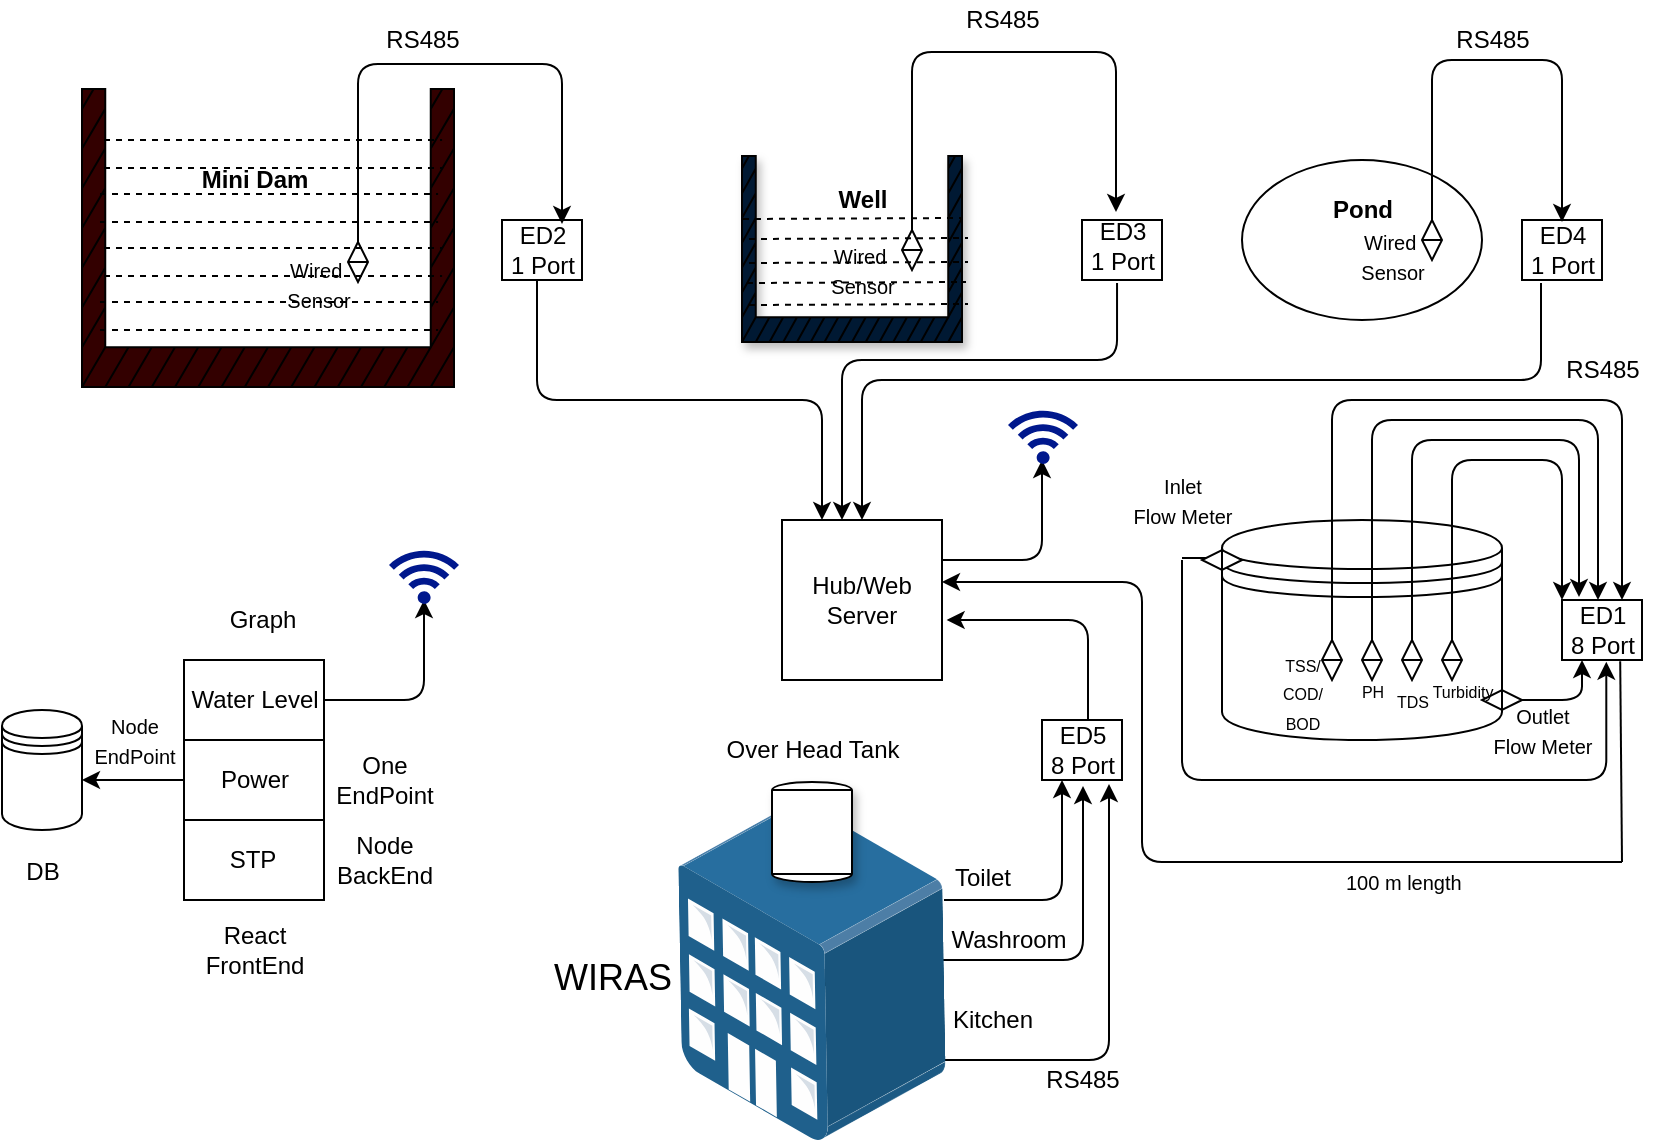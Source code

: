 <mxfile version="12.2.2" type="device" pages="1"><diagram id="kwumHu8r9ylj2fb_xfT_" name="Page-1"><mxGraphModel dx="1078" dy="480" grid="1" gridSize="10" guides="1" tooltips="1" connect="1" arrows="1" fold="1" page="1" pageScale="1" pageWidth="850" pageHeight="1100" background="none" math="0" shadow="0"><root><mxCell id="0"/><mxCell id="1" parent="0"/><mxCell id="15" value="" style="verticalLabelPosition=bottom;verticalAlign=top;html=1;shape=mxgraph.basic.rect;fillColor2=none;strokeWidth=1;size=20;indent=5;" parent="1" vertex="1"><mxGeometry x="260" y="160" width="40" height="30" as="geometry"/></mxCell><mxCell id="20" value="" style="verticalLabelPosition=bottom;verticalAlign=top;html=1;shape=mxgraph.basic.rect;fillColor2=none;strokeWidth=1;size=20;indent=5;" parent="1" vertex="1"><mxGeometry x="550" y="160" width="40" height="30" as="geometry"/></mxCell><mxCell id="21" value="" style="ellipse;whiteSpace=wrap;html=1;fillColor=#FFFFFF;" parent="1" vertex="1"><mxGeometry x="630" y="130" width="120" height="80" as="geometry"/></mxCell><mxCell id="22" value="" style="verticalLabelPosition=bottom;verticalAlign=top;html=1;shape=mxgraph.basic.rect;fillColor2=none;strokeWidth=1;size=15;indent=5;" parent="1" vertex="1"><mxGeometry x="770" y="160" width="40" height="30" as="geometry"/></mxCell><mxCell id="23" value="Hub/Web&lt;br&gt;Server" style="whiteSpace=wrap;html=1;aspect=fixed;" parent="1" vertex="1"><mxGeometry x="400" y="310" width="80" height="80" as="geometry"/></mxCell><mxCell id="24" value="" style="shape=datastore;whiteSpace=wrap;html=1;" parent="1" vertex="1"><mxGeometry x="620" y="310" width="140" height="110" as="geometry"/></mxCell><mxCell id="25" value="" style="verticalLabelPosition=bottom;verticalAlign=top;html=1;shape=mxgraph.basic.rect;fillColor2=none;strokeWidth=1;size=13;indent=5;" parent="1" vertex="1"><mxGeometry x="790" y="350" width="40" height="30" as="geometry"/></mxCell><mxCell id="32" value="" style="verticalLabelPosition=bottom;verticalAlign=top;html=1;shape=mxgraph.basic.rect;fillColor2=none;strokeWidth=1;size=20;indent=5;" parent="1" vertex="1"><mxGeometry x="530" y="410" width="40" height="30" as="geometry"/></mxCell><mxCell id="33" value="" style="verticalLabelPosition=bottom;verticalAlign=top;html=1;shape=mxgraph.basic.rect;fillColor2=none;strokeWidth=1;size=20;indent=5;" parent="1" vertex="1"><mxGeometry x="101" y="380" width="70" height="40" as="geometry"/></mxCell><mxCell id="44" style="edgeStyle=none;html=1;" parent="1" source="34" edge="1"><mxGeometry relative="1" as="geometry"><mxPoint x="50" y="440" as="targetPoint"/></mxGeometry></mxCell><mxCell id="34" value="" style="verticalLabelPosition=bottom;verticalAlign=top;html=1;shape=mxgraph.basic.rect;fillColor2=none;strokeWidth=1;size=20;indent=5;" parent="1" vertex="1"><mxGeometry x="101" y="420" width="70" height="40" as="geometry"/></mxCell><mxCell id="35" value="" style="verticalLabelPosition=bottom;verticalAlign=top;html=1;shape=mxgraph.basic.rect;fillColor2=none;strokeWidth=1;size=20;indent=5;" parent="1" vertex="1"><mxGeometry x="101" y="460" width="70" height="40" as="geometry"/></mxCell><mxCell id="39" value="DB" style="text;html=1;align=center;verticalAlign=middle;resizable=0;points=[];autosize=1;strokeColor=none;fillColor=none;" parent="1" vertex="1"><mxGeometry x="15" y="476" width="30" height="20" as="geometry"/></mxCell><mxCell id="45" value="&lt;font style=&quot;font-size: 10px&quot;&gt;Node&lt;br&gt;EndPoint&lt;/font&gt;" style="text;html=1;align=center;verticalAlign=middle;resizable=0;points=[];autosize=1;strokeColor=none;fillColor=none;" parent="1" vertex="1"><mxGeometry x="46" y="400" width="60" height="40" as="geometry"/></mxCell><mxCell id="46" value="Graph" style="text;html=1;align=center;verticalAlign=middle;resizable=0;points=[];autosize=1;strokeColor=none;fillColor=none;" parent="1" vertex="1"><mxGeometry x="115" y="350" width="50" height="20" as="geometry"/></mxCell><mxCell id="47" value="Water Level" style="text;html=1;align=center;verticalAlign=middle;resizable=0;points=[];autosize=1;strokeColor=none;fillColor=none;" parent="1" vertex="1"><mxGeometry x="96" y="390" width="80" height="20" as="geometry"/></mxCell><mxCell id="48" value="Power" style="text;html=1;align=center;verticalAlign=middle;resizable=0;points=[];autosize=1;strokeColor=none;fillColor=none;" parent="1" vertex="1"><mxGeometry x="111" y="430" width="50" height="20" as="geometry"/></mxCell><mxCell id="49" value="STP" style="text;html=1;align=center;verticalAlign=middle;resizable=0;points=[];autosize=1;strokeColor=none;fillColor=none;" parent="1" vertex="1"><mxGeometry x="115" y="470" width="40" height="20" as="geometry"/></mxCell><mxCell id="50" value="Node&lt;br&gt;BackEnd" style="text;html=1;align=center;verticalAlign=middle;resizable=0;points=[];autosize=1;strokeColor=none;fillColor=none;" parent="1" vertex="1"><mxGeometry x="171" y="465" width="60" height="30" as="geometry"/></mxCell><mxCell id="51" value="React &lt;br&gt;FrontEnd" style="text;html=1;align=center;verticalAlign=middle;resizable=0;points=[];autosize=1;strokeColor=none;fillColor=none;" parent="1" vertex="1"><mxGeometry x="106" y="510" width="60" height="30" as="geometry"/></mxCell><mxCell id="52" value="&lt;font style=&quot;font-size: 18px&quot;&gt;WIRAS&lt;/font&gt;" style="text;html=1;align=center;verticalAlign=middle;resizable=0;points=[];autosize=1;strokeColor=none;fillColor=none;" parent="1" vertex="1"><mxGeometry x="280" y="529" width="70" height="20" as="geometry"/></mxCell><mxCell id="53" value="Admin" style="text;html=1;align=center;verticalAlign=middle;resizable=0;points=[];autosize=1;strokeColor=none;fillColor=none;" parent="1" vertex="1"><mxGeometry x="410" y="489" width="50" height="20" as="geometry"/></mxCell><mxCell id="54" value="Classroom" style="text;html=1;align=center;verticalAlign=middle;resizable=0;points=[];autosize=1;strokeColor=none;fillColor=none;" parent="1" vertex="1"><mxGeometry x="405" y="529" width="70" height="20" as="geometry"/></mxCell><mxCell id="55" value="Hostel" style="text;html=1;align=center;verticalAlign=middle;resizable=0;points=[];autosize=1;strokeColor=none;fillColor=none;" parent="1" vertex="1"><mxGeometry x="415" y="569" width="50" height="20" as="geometry"/></mxCell><mxCell id="56" value="One &lt;br&gt;EndPoint" style="text;html=1;align=center;verticalAlign=middle;resizable=0;points=[];autosize=1;strokeColor=none;fillColor=none;" parent="1" vertex="1"><mxGeometry x="171" y="425" width="60" height="30" as="geometry"/></mxCell><mxCell id="58" value="" style="edgeStyle=segmentEdgeStyle;endArrow=classic;html=1;" parent="1" edge="1"><mxGeometry width="50" height="50" relative="1" as="geometry"><mxPoint x="171" y="400" as="sourcePoint"/><mxPoint x="221" y="350" as="targetPoint"/><Array as="points"><mxPoint x="221" y="400"/></Array></mxGeometry></mxCell><mxCell id="60" value="Over Head Tank" style="text;html=1;align=center;verticalAlign=middle;resizable=0;points=[];autosize=1;strokeColor=none;fillColor=none;" parent="1" vertex="1"><mxGeometry x="365" y="415" width="100" height="20" as="geometry"/></mxCell><mxCell id="61" value="ED5&lt;br&gt;8 Port" style="text;html=1;align=center;verticalAlign=middle;resizable=0;points=[];autosize=1;strokeColor=none;fillColor=none;" parent="1" vertex="1"><mxGeometry x="525" y="410" width="50" height="30" as="geometry"/></mxCell><mxCell id="62" value="ED2&lt;br&gt;1 Port" style="text;html=1;align=center;verticalAlign=middle;resizable=0;points=[];autosize=1;strokeColor=none;fillColor=none;" parent="1" vertex="1"><mxGeometry x="255" y="160" width="50" height="30" as="geometry"/></mxCell><mxCell id="63" value="ED3&lt;br&gt;1 Port" style="text;html=1;align=center;verticalAlign=middle;resizable=0;points=[];autosize=1;strokeColor=none;fillColor=none;" parent="1" vertex="1"><mxGeometry x="545" y="158" width="50" height="30" as="geometry"/></mxCell><mxCell id="64" value="ED4&lt;br&gt;1 Port" style="text;html=1;align=center;verticalAlign=middle;resizable=0;points=[];autosize=1;strokeColor=none;fillColor=none;" parent="1" vertex="1"><mxGeometry x="765" y="160" width="50" height="30" as="geometry"/></mxCell><mxCell id="65" value="ED1&lt;br&gt;8 Port" style="text;html=1;align=center;verticalAlign=middle;resizable=0;points=[];autosize=1;strokeColor=none;fillColor=none;" parent="1" vertex="1"><mxGeometry x="785" y="350" width="50" height="30" as="geometry"/></mxCell><mxCell id="66" value="Kitchen" style="text;html=1;align=center;verticalAlign=middle;resizable=0;points=[];autosize=1;strokeColor=none;fillColor=none;" parent="1" vertex="1"><mxGeometry x="475" y="550" width="60" height="20" as="geometry"/></mxCell><mxCell id="67" value="Washroom" style="text;html=1;align=center;verticalAlign=middle;resizable=0;points=[];autosize=1;strokeColor=none;fillColor=none;" parent="1" vertex="1"><mxGeometry x="478" y="510" width="70" height="20" as="geometry"/></mxCell><mxCell id="68" value="Toilet" style="text;html=1;align=center;verticalAlign=middle;resizable=0;points=[];autosize=1;strokeColor=none;fillColor=none;" parent="1" vertex="1"><mxGeometry x="480" y="479" width="40" height="20" as="geometry"/></mxCell><mxCell id="69" value="" style="edgeStyle=segmentEdgeStyle;endArrow=classic;html=1;" parent="1" edge="1"><mxGeometry width="50" height="50" relative="1" as="geometry"><mxPoint x="481" y="500" as="sourcePoint"/><mxPoint x="540" y="440" as="targetPoint"/><Array as="points"><mxPoint x="540" y="500"/></Array></mxGeometry></mxCell><mxCell id="72" value="" style="edgeStyle=segmentEdgeStyle;endArrow=classic;html=1;entryX=0.51;entryY=1.1;entryDx=0;entryDy=0;entryPerimeter=0;" parent="1" target="61" edge="1"><mxGeometry width="50" height="50" relative="1" as="geometry"><mxPoint x="470" y="530" as="sourcePoint"/><mxPoint x="550" y="475" as="targetPoint"/><Array as="points"><mxPoint x="470" y="526"/><mxPoint x="470" y="530"/><mxPoint x="551" y="530"/></Array></mxGeometry></mxCell><mxCell id="73" value="" style="edgeStyle=segmentEdgeStyle;endArrow=classic;html=1;entryX=0.77;entryY=1.067;entryDx=0;entryDy=0;entryPerimeter=0;exitX=1.013;exitY=0.513;exitDx=0;exitDy=0;exitPerimeter=0;" parent="1" target="61" edge="1"><mxGeometry width="50" height="50" relative="1" as="geometry"><mxPoint x="481" y="580" as="sourcePoint"/><mxPoint x="565" y="520" as="targetPoint"/></mxGeometry></mxCell><mxCell id="75" value="" style="shape=sortShape;perimeter=rhombusPerimeter;whiteSpace=wrap;html=1;" parent="1" vertex="1"><mxGeometry x="460" y="165" width="10" height="20" as="geometry"/></mxCell><mxCell id="76" value="" style="shape=sortShape;perimeter=rhombusPerimeter;whiteSpace=wrap;html=1;" parent="1" vertex="1"><mxGeometry x="720" y="160" width="10" height="20" as="geometry"/></mxCell><mxCell id="77" value="" style="shape=sortShape;perimeter=rhombusPerimeter;whiteSpace=wrap;html=1;" parent="1" vertex="1"><mxGeometry x="183" y="171" width="10" height="20" as="geometry"/></mxCell><mxCell id="78" value="" style="shape=sortShape;perimeter=rhombusPerimeter;whiteSpace=wrap;html=1;" parent="1" vertex="1"><mxGeometry x="710" y="370" width="10" height="20" as="geometry"/></mxCell><mxCell id="79" value="" style="shape=sortShape;perimeter=rhombusPerimeter;whiteSpace=wrap;html=1;" parent="1" vertex="1"><mxGeometry x="690" y="370" width="10" height="20" as="geometry"/></mxCell><mxCell id="80" value="" style="shape=sortShape;perimeter=rhombusPerimeter;whiteSpace=wrap;html=1;" parent="1" vertex="1"><mxGeometry x="670" y="370" width="10" height="20" as="geometry"/></mxCell><mxCell id="81" value="" style="shape=sortShape;perimeter=rhombusPerimeter;whiteSpace=wrap;html=1;" parent="1" vertex="1"><mxGeometry x="730" y="370" width="10" height="20" as="geometry"/></mxCell><mxCell id="82" value="" style="edgeStyle=elbowEdgeStyle;elbow=vertical;endArrow=classic;html=1;exitX=0.5;exitY=0;exitDx=0;exitDy=0;entryX=0.5;entryY=0;entryDx=0;entryDy=0;entryPerimeter=0;" parent="1" source="77" edge="1"><mxGeometry width="50" height="50" relative="1" as="geometry"><mxPoint x="260" y="222" as="sourcePoint"/><mxPoint x="290" y="162" as="targetPoint"/><Array as="points"><mxPoint x="240" y="82"/></Array></mxGeometry></mxCell><mxCell id="83" value="" style="edgeStyle=elbowEdgeStyle;elbow=vertical;endArrow=classic;html=1;exitX=0.45;exitY=0.983;exitDx=0;exitDy=0;exitPerimeter=0;entryX=0.25;entryY=0;entryDx=0;entryDy=0;" parent="1" source="62" target="23" edge="1"><mxGeometry width="50" height="50" relative="1" as="geometry"><mxPoint x="250" y="220" as="sourcePoint"/><mxPoint x="300" y="170" as="targetPoint"/><Array as="points"><mxPoint x="290" y="250"/><mxPoint x="320" y="260"/><mxPoint x="290" y="270"/></Array></mxGeometry></mxCell><mxCell id="86" value="" style="edgeStyle=elbowEdgeStyle;elbow=vertical;endArrow=classic;html=1;exitX=0.5;exitY=0;exitDx=0;exitDy=0;entryX=0.5;entryY=0;entryDx=0;entryDy=0;entryPerimeter=0;" parent="1" edge="1"><mxGeometry width="50" height="50" relative="1" as="geometry"><mxPoint x="465" y="165" as="sourcePoint"/><mxPoint x="567" y="156" as="targetPoint"/><Array as="points"><mxPoint x="577" y="76"/></Array></mxGeometry></mxCell><mxCell id="91" value="" style="edgeStyle=elbowEdgeStyle;elbow=vertical;endArrow=classic;html=1;entryX=0.5;entryY=0.033;entryDx=0;entryDy=0;entryPerimeter=0;" parent="1" target="64" edge="1"><mxGeometry width="50" height="50" relative="1" as="geometry"><mxPoint x="725" y="161" as="sourcePoint"/><mxPoint x="775" y="111" as="targetPoint"/><Array as="points"><mxPoint x="750" y="80"/></Array></mxGeometry></mxCell><mxCell id="92" value="" style="edgeStyle=elbowEdgeStyle;elbow=vertical;endArrow=classic;html=1;entryX=0.7;entryY=0;entryDx=0;entryDy=0;entryPerimeter=0;exitX=0.5;exitY=0;exitDx=0;exitDy=0;" parent="1" source="80" target="65" edge="1"><mxGeometry width="50" height="50" relative="1" as="geometry"><mxPoint x="735" y="370" as="sourcePoint"/><mxPoint x="785" y="320" as="targetPoint"/><Array as="points"><mxPoint x="740" y="250"/><mxPoint x="710" y="260"/><mxPoint x="795" y="240"/></Array></mxGeometry></mxCell><mxCell id="93" value="" style="edgeStyle=elbowEdgeStyle;elbow=vertical;endArrow=classic;html=1;exitX=0.5;exitY=0;exitDx=0;exitDy=0;entryX=0.46;entryY=0;entryDx=0;entryDy=0;entryPerimeter=0;" parent="1" source="79" target="65" edge="1"><mxGeometry width="50" height="50" relative="1" as="geometry"><mxPoint x="700" y="420" as="sourcePoint"/><mxPoint x="750" y="370" as="targetPoint"/><Array as="points"><mxPoint x="750" y="260"/><mxPoint x="710" y="260"/></Array></mxGeometry></mxCell><mxCell id="94" value="" style="edgeStyle=elbowEdgeStyle;elbow=vertical;endArrow=classic;html=1;entryX=0.27;entryY=-0.05;entryDx=0;entryDy=0;entryPerimeter=0;exitX=0.5;exitY=0;exitDx=0;exitDy=0;" parent="1" source="78" target="65" edge="1"><mxGeometry width="50" height="50" relative="1" as="geometry"><mxPoint x="705" y="380" as="sourcePoint"/><mxPoint x="818" y="360" as="targetPoint"/><Array as="points"><mxPoint x="760" y="270"/><mxPoint x="720" y="270"/></Array></mxGeometry></mxCell><mxCell id="95" value="" style="edgeStyle=elbowEdgeStyle;elbow=vertical;endArrow=classic;html=1;exitX=0.5;exitY=0;exitDx=0;exitDy=0;entryX=0.1;entryY=0;entryDx=0;entryDy=0;entryPerimeter=0;" parent="1" source="81" target="65" edge="1"><mxGeometry width="50" height="50" relative="1" as="geometry"><mxPoint x="715" y="390" as="sourcePoint"/><mxPoint x="828" y="370" as="targetPoint"/><Array as="points"><mxPoint x="760" y="280"/><mxPoint x="770" y="280"/><mxPoint x="730" y="280"/></Array></mxGeometry></mxCell><mxCell id="96" value="" style="edgeStyle=elbowEdgeStyle;elbow=vertical;endArrow=classic;html=1;exitX=0.438;exitY=1.05;exitDx=0;exitDy=0;exitPerimeter=0;entryX=0.375;entryY=0;entryDx=0;entryDy=0;entryPerimeter=0;" parent="1" source="20" target="23" edge="1"><mxGeometry width="50" height="50" relative="1" as="geometry"><mxPoint x="380" y="320" as="sourcePoint"/><mxPoint x="430" y="270" as="targetPoint"/><Array as="points"><mxPoint x="500" y="230"/></Array></mxGeometry></mxCell><mxCell id="97" value="" style="edgeStyle=elbowEdgeStyle;elbow=vertical;endArrow=classic;html=1;exitX=0.29;exitY=1.05;exitDx=0;exitDy=0;exitPerimeter=0;entryX=0.5;entryY=0;entryDx=0;entryDy=0;" parent="1" source="64" target="23" edge="1"><mxGeometry width="50" height="50" relative="1" as="geometry"><mxPoint x="605" y="290" as="sourcePoint"/><mxPoint x="455" y="270" as="targetPoint"/><Array as="points"><mxPoint x="530" y="240"/></Array></mxGeometry></mxCell><mxCell id="98" value="" style="edgeStyle=elbowEdgeStyle;elbow=vertical;endArrow=classic;html=1;exitX=0.56;exitY=0.017;exitDx=0;exitDy=0;exitPerimeter=0;entryX=1.029;entryY=0.621;entryDx=0;entryDy=0;entryPerimeter=0;" parent="1" source="61" target="23" edge="1"><mxGeometry width="50" height="50" relative="1" as="geometry"><mxPoint x="600" y="420" as="sourcePoint"/><mxPoint x="500" y="360" as="targetPoint"/><Array as="points"><mxPoint x="530" y="360"/><mxPoint x="510" y="330"/><mxPoint x="510" y="280"/><mxPoint x="510" y="260"/></Array></mxGeometry></mxCell><mxCell id="102" value="" style="edgeStyle=elbowEdgeStyle;elbow=horizontal;endArrow=classic;html=1;" parent="1" edge="1"><mxGeometry width="50" height="50" relative="1" as="geometry"><mxPoint x="710" y="481" as="sourcePoint"/><mxPoint x="480" y="341" as="targetPoint"/><Array as="points"><mxPoint x="580" y="416"/><mxPoint x="600" y="431"/><mxPoint x="600" y="431"/><mxPoint x="600" y="391"/><mxPoint x="610" y="386"/></Array></mxGeometry></mxCell><mxCell id="106" value="" style="shape=sortShape;perimeter=rhombusPerimeter;whiteSpace=wrap;html=1;rotation=90;" parent="1" vertex="1"><mxGeometry x="755" y="390" width="10" height="20" as="geometry"/></mxCell><mxCell id="107" value="" style="shape=sortShape;perimeter=rhombusPerimeter;whiteSpace=wrap;html=1;rotation=90;" parent="1" vertex="1"><mxGeometry x="615" y="320" width="10" height="20" as="geometry"/></mxCell><mxCell id="118" value="" style="edgeStyle=elbowEdgeStyle;elbow=vertical;endArrow=classic;html=1;entryX=0.543;entryY=1.028;entryDx=0;entryDy=0;entryPerimeter=0;" parent="1" target="65" edge="1"><mxGeometry width="50" height="50" relative="1" as="geometry"><mxPoint x="600" y="330" as="sourcePoint"/><mxPoint x="690" y="440" as="targetPoint"/><Array as="points"><mxPoint x="710" y="440"/><mxPoint x="605" y="430"/></Array></mxGeometry></mxCell><mxCell id="121" value="" style="edgeStyle=segmentEdgeStyle;endArrow=classic;html=1;exitX=0.5;exitY=0;exitDx=0;exitDy=0;" parent="1" source="106" edge="1"><mxGeometry width="50" height="50" relative="1" as="geometry"><mxPoint x="780" y="400" as="sourcePoint"/><mxPoint x="800" y="380" as="targetPoint"/><Array as="points"><mxPoint x="800" y="400"/></Array></mxGeometry></mxCell><mxCell id="122" value="&lt;font style=&quot;font-size: 10px&quot;&gt;Wired&amp;nbsp;&lt;br&gt;Sensor&lt;/font&gt;" style="text;html=1;align=center;verticalAlign=middle;resizable=0;points=[];autosize=1;strokeColor=none;fillColor=none;" parent="1" vertex="1"><mxGeometry x="143" y="172" width="50" height="40" as="geometry"/></mxCell><mxCell id="123" value="&lt;b&gt;Mini Dam&lt;/b&gt;" style="text;html=1;align=center;verticalAlign=middle;resizable=0;points=[];autosize=1;strokeColor=none;fillColor=none;" parent="1" vertex="1"><mxGeometry x="101" y="130" width="70" height="20" as="geometry"/></mxCell><mxCell id="125" value="&lt;b&gt;Well&lt;/b&gt;" style="text;html=1;align=center;verticalAlign=middle;resizable=0;points=[];autosize=1;strokeColor=none;fillColor=none;" parent="1" vertex="1"><mxGeometry x="420" y="140" width="40" height="20" as="geometry"/></mxCell><mxCell id="126" value="&lt;b&gt;Pond&lt;/b&gt;" style="text;html=1;align=center;verticalAlign=middle;resizable=0;points=[];autosize=1;strokeColor=none;fillColor=none;" parent="1" vertex="1"><mxGeometry x="665" y="145" width="50" height="20" as="geometry"/></mxCell><mxCell id="128" value="RS485" style="text;html=1;align=center;verticalAlign=middle;resizable=0;points=[];autosize=1;strokeColor=none;fillColor=none;" parent="1" vertex="1"><mxGeometry x="195" y="60" width="50" height="20" as="geometry"/></mxCell><mxCell id="129" value="RS485" style="text;html=1;align=center;verticalAlign=middle;resizable=0;points=[];autosize=1;strokeColor=none;fillColor=none;" parent="1" vertex="1"><mxGeometry x="485" y="50" width="50" height="20" as="geometry"/></mxCell><mxCell id="130" value="RS485" style="text;html=1;align=center;verticalAlign=middle;resizable=0;points=[];autosize=1;strokeColor=none;fillColor=none;" parent="1" vertex="1"><mxGeometry x="730" y="60" width="50" height="20" as="geometry"/></mxCell><mxCell id="131" value="RS485" style="text;html=1;align=center;verticalAlign=middle;resizable=0;points=[];autosize=1;strokeColor=none;fillColor=none;" parent="1" vertex="1"><mxGeometry x="785" y="225" width="50" height="20" as="geometry"/></mxCell><mxCell id="132" value="RS485" style="text;html=1;align=center;verticalAlign=middle;resizable=0;points=[];autosize=1;strokeColor=none;fillColor=none;" parent="1" vertex="1"><mxGeometry x="525" y="580" width="50" height="20" as="geometry"/></mxCell><mxCell id="134" value="" style="edgeStyle=segmentEdgeStyle;endArrow=classic;html=1;" parent="1" edge="1"><mxGeometry width="50" height="50" relative="1" as="geometry"><mxPoint x="480" y="330" as="sourcePoint"/><mxPoint x="530" y="280" as="targetPoint"/></mxGeometry></mxCell><mxCell id="136" value="&lt;font style=&quot;font-size: 10px&quot;&gt;Inlet&lt;br&gt;Flow Meter&lt;/font&gt;" style="text;html=1;align=center;verticalAlign=middle;resizable=0;points=[];autosize=1;strokeColor=none;fillColor=none;" parent="1" vertex="1"><mxGeometry x="570" y="280" width="60" height="40" as="geometry"/></mxCell><mxCell id="145" value="&lt;font style=&quot;font-size: 10px&quot;&gt;Outlet&lt;br&gt;Flow Meter&lt;/font&gt;" style="text;html=1;align=center;verticalAlign=middle;resizable=0;points=[];autosize=1;strokeColor=none;fillColor=none;" parent="1" vertex="1"><mxGeometry x="750" y="395" width="60" height="40" as="geometry"/></mxCell><mxCell id="146" value="&lt;font style=&quot;font-size: 8px&quot;&gt;PH&lt;/font&gt;" style="text;html=1;align=center;verticalAlign=middle;resizable=0;points=[];autosize=1;strokeColor=none;fillColor=none;" parent="1" vertex="1"><mxGeometry x="680" y="385" width="30" height="20" as="geometry"/></mxCell><mxCell id="147" value="&lt;font style=&quot;font-size: 8px&quot;&gt;Turbidity&lt;/font&gt;" style="text;html=1;align=center;verticalAlign=middle;resizable=0;points=[];autosize=1;strokeColor=none;fillColor=none;" parent="1" vertex="1"><mxGeometry x="715" y="385" width="50" height="20" as="geometry"/></mxCell><mxCell id="148" value="&lt;font style=&quot;font-size: 8px&quot;&gt;TSS/&lt;br&gt;COD/&lt;br&gt;BOD&lt;/font&gt;" style="text;html=1;align=center;verticalAlign=middle;resizable=0;points=[];autosize=1;strokeColor=none;fillColor=none;" parent="1" vertex="1"><mxGeometry x="640" y="371" width="40" height="50" as="geometry"/></mxCell><mxCell id="149" value="&lt;font style=&quot;font-size: 8px&quot;&gt;TDS&lt;/font&gt;" style="text;html=1;align=center;verticalAlign=middle;resizable=0;points=[];autosize=1;strokeColor=none;fillColor=none;" parent="1" vertex="1"><mxGeometry x="700" y="390" width="30" height="20" as="geometry"/></mxCell><mxCell id="150" value="&lt;font style=&quot;font-size: 10px&quot;&gt;Wired&amp;nbsp;&lt;br&gt;Sensor&lt;/font&gt;" style="text;html=1;align=center;verticalAlign=middle;resizable=0;points=[];autosize=1;strokeColor=none;fillColor=none;" parent="1" vertex="1"><mxGeometry x="415" y="165" width="50" height="40" as="geometry"/></mxCell><mxCell id="151" value="&lt;font style=&quot;font-size: 10px&quot;&gt;Wired&amp;nbsp;&lt;br&gt;Sensor&lt;/font&gt;" style="text;html=1;align=center;verticalAlign=middle;resizable=0;points=[];autosize=1;strokeColor=none;fillColor=none;" parent="1" vertex="1"><mxGeometry x="680" y="158" width="50" height="40" as="geometry"/></mxCell><mxCell id="SXwqGnE4gHne9lj4v5kZ-160" value="" style="endArrow=none;html=1;" parent="1" edge="1"><mxGeometry width="50" height="50" relative="1" as="geometry"><mxPoint x="600" y="329" as="sourcePoint"/><mxPoint x="612" y="329" as="targetPoint"/></mxGeometry></mxCell><mxCell id="SXwqGnE4gHne9lj4v5kZ-161" value="" style="endArrow=none;html=1;" parent="1" edge="1"><mxGeometry width="50" height="50" relative="1" as="geometry"><mxPoint x="710" y="481" as="sourcePoint"/><mxPoint x="820" y="481" as="targetPoint"/></mxGeometry></mxCell><mxCell id="SXwqGnE4gHne9lj4v5kZ-162" value="" style="endArrow=none;html=1;entryX=0.682;entryY=1.021;entryDx=0;entryDy=0;entryPerimeter=0;" parent="1" target="65" edge="1"><mxGeometry width="50" height="50" relative="1" as="geometry"><mxPoint x="820" y="481" as="sourcePoint"/><mxPoint x="819" y="382" as="targetPoint"/></mxGeometry></mxCell><mxCell id="SXwqGnE4gHne9lj4v5kZ-163" value="&lt;font style=&quot;font-size: 10px&quot;&gt;100 m length&lt;/font&gt;" style="text;html=1;resizable=0;points=[];autosize=1;align=left;verticalAlign=top;spacingTop=-4;" parent="1" vertex="1"><mxGeometry x="680" y="481" width="70" height="20" as="geometry"/></mxCell><mxCell id="SXwqGnE4gHne9lj4v5kZ-164" value="" style="aspect=fixed;pointerEvents=1;shadow=0;dashed=0;html=1;strokeColor=none;labelPosition=center;verticalLabelPosition=bottom;verticalAlign=top;align=center;fillColor=#00188D;shape=mxgraph.mscae.enterprise.wireless_connection;rotation=-90;" parent="1" vertex="1"><mxGeometry x="206.5" y="320" width="29" height="35" as="geometry"/></mxCell><mxCell id="SXwqGnE4gHne9lj4v5kZ-165" value="" style="aspect=fixed;pointerEvents=1;shadow=0;dashed=0;html=1;strokeColor=none;labelPosition=center;verticalLabelPosition=bottom;verticalAlign=top;align=center;fillColor=#00188D;shape=mxgraph.mscae.enterprise.wireless_connection;rotation=-90;" parent="1" vertex="1"><mxGeometry x="516" y="250" width="29" height="35" as="geometry"/></mxCell><mxCell id="SXwqGnE4gHne9lj4v5kZ-166" value="" style="shape=datastore;whiteSpace=wrap;html=1;" parent="1" vertex="1"><mxGeometry x="10" y="405" width="40" height="60" as="geometry"/></mxCell><mxCell id="y8w2IBDmMbdYCL9vbUdV-152" value="" style="shape=mxgraph.pid.vessels.concrete_tank;html=1;align=center;verticalLabelPosition=bottom;verticalAlign=top;dashed=0;fillColor=#330000;" vertex="1" parent="1"><mxGeometry x="50" y="94.5" width="186" height="149" as="geometry"/></mxCell><mxCell id="y8w2IBDmMbdYCL9vbUdV-159" value="" style="shape=mxgraph.pid.vessels.concrete_tank;html=1;align=center;verticalLabelPosition=bottom;verticalAlign=top;dashed=0;shadow=1;fillColor=#001933;" vertex="1" parent="1"><mxGeometry x="380" y="128" width="110" height="93" as="geometry"/></mxCell><mxCell id="y8w2IBDmMbdYCL9vbUdV-162" value="" style="points=[];aspect=fixed;html=1;align=center;shadow=0;dashed=0;image;image=img/lib/allied_telesis/buildings/Medium_Business_Building.svg;fillColor=#FFFFFF;rotation=-1;" vertex="1" parent="1"><mxGeometry x="349" y="450" width="132" height="170" as="geometry"/></mxCell><mxCell id="y8w2IBDmMbdYCL9vbUdV-163" value="" style="shape=mxgraph.pid.vessels.tank;html=1;align=center;verticalLabelPosition=bottom;verticalAlign=top;dashed=0;shadow=1;fillColor=#FFFFFF;" vertex="1" parent="1"><mxGeometry x="395" y="441" width="40" height="50" as="geometry"/></mxCell><mxCell id="y8w2IBDmMbdYCL9vbUdV-167" value="" style="endArrow=none;dashed=1;html=1;entryX=0.968;entryY=0.171;entryDx=0;entryDy=0;entryPerimeter=0;" edge="1" parent="1" target="y8w2IBDmMbdYCL9vbUdV-152"><mxGeometry width="50" height="50" relative="1" as="geometry"><mxPoint x="61" y="120" as="sourcePoint"/><mxPoint x="151" y="120" as="targetPoint"/></mxGeometry></mxCell><mxCell id="y8w2IBDmMbdYCL9vbUdV-168" value="" style="endArrow=none;dashed=1;html=1;entryX=0.968;entryY=0.171;entryDx=0;entryDy=0;entryPerimeter=0;" edge="1" parent="1"><mxGeometry width="50" height="50" relative="1" as="geometry"><mxPoint x="61" y="134" as="sourcePoint"/><mxPoint x="230.048" y="133.979" as="targetPoint"/></mxGeometry></mxCell><mxCell id="y8w2IBDmMbdYCL9vbUdV-169" value="" style="endArrow=none;dashed=1;html=1;entryX=0.968;entryY=0.171;entryDx=0;entryDy=0;entryPerimeter=0;" edge="1" parent="1"><mxGeometry width="50" height="50" relative="1" as="geometry"><mxPoint x="59" y="147" as="sourcePoint"/><mxPoint x="228.048" y="146.979" as="targetPoint"/></mxGeometry></mxCell><mxCell id="y8w2IBDmMbdYCL9vbUdV-170" value="" style="endArrow=none;dashed=1;html=1;entryX=0.968;entryY=0.171;entryDx=0;entryDy=0;entryPerimeter=0;" edge="1" parent="1"><mxGeometry width="50" height="50" relative="1" as="geometry"><mxPoint x="59" y="161" as="sourcePoint"/><mxPoint x="228.048" y="160.979" as="targetPoint"/></mxGeometry></mxCell><mxCell id="y8w2IBDmMbdYCL9vbUdV-171" value="" style="endArrow=none;dashed=1;html=1;entryX=0.968;entryY=0.171;entryDx=0;entryDy=0;entryPerimeter=0;" edge="1" parent="1"><mxGeometry width="50" height="50" relative="1" as="geometry"><mxPoint x="61" y="174" as="sourcePoint"/><mxPoint x="230.048" y="173.979" as="targetPoint"/></mxGeometry></mxCell><mxCell id="y8w2IBDmMbdYCL9vbUdV-172" value="" style="endArrow=none;dashed=1;html=1;entryX=0.968;entryY=0.171;entryDx=0;entryDy=0;entryPerimeter=0;" edge="1" parent="1"><mxGeometry width="50" height="50" relative="1" as="geometry"><mxPoint x="61" y="188" as="sourcePoint"/><mxPoint x="230.048" y="187.979" as="targetPoint"/></mxGeometry></mxCell><mxCell id="y8w2IBDmMbdYCL9vbUdV-173" value="" style="endArrow=none;dashed=1;html=1;entryX=0.968;entryY=0.171;entryDx=0;entryDy=0;entryPerimeter=0;" edge="1" parent="1"><mxGeometry width="50" height="50" relative="1" as="geometry"><mxPoint x="59" y="201" as="sourcePoint"/><mxPoint x="228.048" y="200.979" as="targetPoint"/></mxGeometry></mxCell><mxCell id="y8w2IBDmMbdYCL9vbUdV-174" value="" style="endArrow=none;dashed=1;html=1;entryX=0.968;entryY=0.171;entryDx=0;entryDy=0;entryPerimeter=0;" edge="1" parent="1"><mxGeometry width="50" height="50" relative="1" as="geometry"><mxPoint x="59" y="215" as="sourcePoint"/><mxPoint x="228.048" y="214.979" as="targetPoint"/></mxGeometry></mxCell><mxCell id="y8w2IBDmMbdYCL9vbUdV-175" value="" style="endArrow=none;dashed=1;html=1;" edge="1" parent="1"><mxGeometry width="50" height="50" relative="1" as="geometry"><mxPoint x="380.5" y="159.5" as="sourcePoint"/><mxPoint x="490" y="159" as="targetPoint"/></mxGeometry></mxCell><mxCell id="y8w2IBDmMbdYCL9vbUdV-176" value="" style="endArrow=none;dashed=1;html=1;" edge="1" parent="1"><mxGeometry width="50" height="50" relative="1" as="geometry"><mxPoint x="383.5" y="169.5" as="sourcePoint"/><mxPoint x="493" y="169" as="targetPoint"/></mxGeometry></mxCell><mxCell id="y8w2IBDmMbdYCL9vbUdV-177" value="" style="endArrow=none;dashed=1;html=1;" edge="1" parent="1"><mxGeometry width="50" height="50" relative="1" as="geometry"><mxPoint x="383.5" y="181.5" as="sourcePoint"/><mxPoint x="493" y="181" as="targetPoint"/></mxGeometry></mxCell><mxCell id="y8w2IBDmMbdYCL9vbUdV-178" value="" style="endArrow=none;dashed=1;html=1;" edge="1" parent="1"><mxGeometry width="50" height="50" relative="1" as="geometry"><mxPoint x="382.5" y="191.5" as="sourcePoint"/><mxPoint x="492" y="191" as="targetPoint"/></mxGeometry></mxCell><mxCell id="y8w2IBDmMbdYCL9vbUdV-181" value="" style="endArrow=none;dashed=1;html=1;" edge="1" parent="1"><mxGeometry width="50" height="50" relative="1" as="geometry"><mxPoint x="383.5" y="202.5" as="sourcePoint"/><mxPoint x="493" y="202" as="targetPoint"/></mxGeometry></mxCell></root></mxGraphModel></diagram></mxfile>